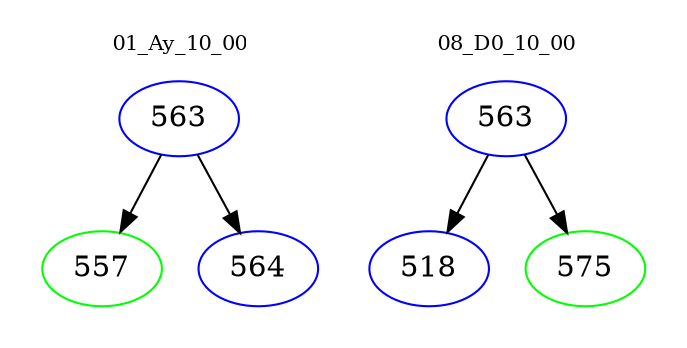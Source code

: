 digraph{
subgraph cluster_0 {
color = white
label = "01_Ay_10_00";
fontsize=10;
T0_563 [label="563", color="blue"]
T0_563 -> T0_557 [color="black"]
T0_557 [label="557", color="green"]
T0_563 -> T0_564 [color="black"]
T0_564 [label="564", color="blue"]
}
subgraph cluster_1 {
color = white
label = "08_D0_10_00";
fontsize=10;
T1_563 [label="563", color="blue"]
T1_563 -> T1_518 [color="black"]
T1_518 [label="518", color="blue"]
T1_563 -> T1_575 [color="black"]
T1_575 [label="575", color="green"]
}
}

